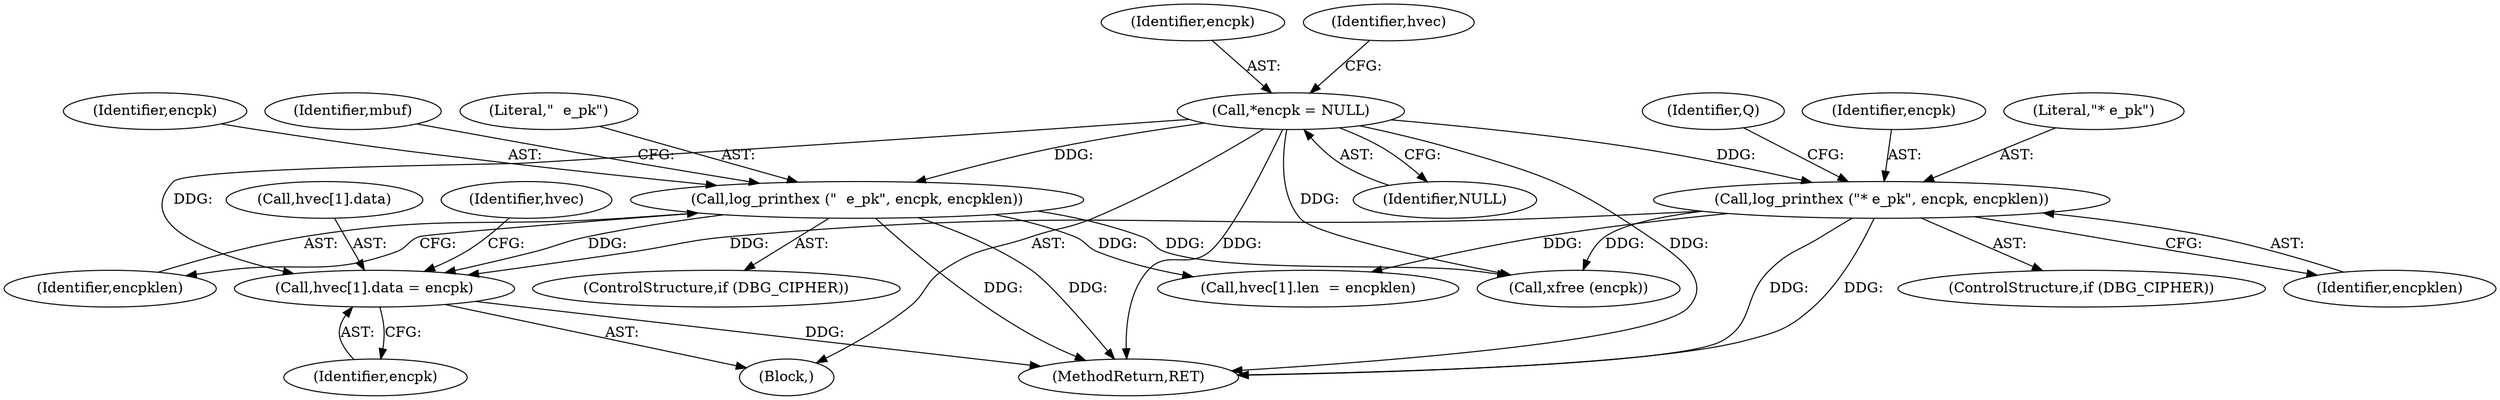 digraph "0_gnupg_5a22de904a0a366ae79f03ff1e13a1232a89e26b@array" {
"1000459" [label="(Call,hvec[1].data = encpk)"];
"1000313" [label="(Call,log_printhex (\"  e_pk\", encpk, encpklen))"];
"1000139" [label="(Call,*encpk = NULL)"];
"1000267" [label="(Call,log_printhex (\"* e_pk\", encpk, encpklen))"];
"1000140" [label="(Identifier,encpk)"];
"1000270" [label="(Identifier,encpklen)"];
"1000610" [label="(MethodReturn,RET)"];
"1000459" [label="(Call,hvec[1].data = encpk)"];
"1000267" [label="(Call,log_printhex (\"* e_pk\", encpk, encpklen))"];
"1000265" [label="(ControlStructure,if (DBG_CIPHER))"];
"1000473" [label="(Call,hvec[1].len  = encpklen)"];
"1000139" [label="(Call,*encpk = NULL)"];
"1000311" [label="(ControlStructure,if (DBG_CIPHER))"];
"1000315" [label="(Identifier,encpk)"];
"1000318" [label="(Identifier,mbuf)"];
"1000269" [label="(Identifier,encpk)"];
"1000268" [label="(Literal,\"* e_pk\")"];
"1000275" [label="(Identifier,Q)"];
"1000118" [label="(Block,)"];
"1000313" [label="(Call,log_printhex (\"  e_pk\", encpk, encpklen))"];
"1000316" [label="(Identifier,encpklen)"];
"1000460" [label="(Call,hvec[1].data)"];
"1000465" [label="(Identifier,encpk)"];
"1000150" [label="(Identifier,hvec)"];
"1000314" [label="(Literal,\"  e_pk\")"];
"1000141" [label="(Identifier,NULL)"];
"1000604" [label="(Call,xfree (encpk))"];
"1000469" [label="(Identifier,hvec)"];
"1000459" -> "1000118"  [label="AST: "];
"1000459" -> "1000465"  [label="CFG: "];
"1000460" -> "1000459"  [label="AST: "];
"1000465" -> "1000459"  [label="AST: "];
"1000469" -> "1000459"  [label="CFG: "];
"1000459" -> "1000610"  [label="DDG: "];
"1000313" -> "1000459"  [label="DDG: "];
"1000267" -> "1000459"  [label="DDG: "];
"1000139" -> "1000459"  [label="DDG: "];
"1000313" -> "1000311"  [label="AST: "];
"1000313" -> "1000316"  [label="CFG: "];
"1000314" -> "1000313"  [label="AST: "];
"1000315" -> "1000313"  [label="AST: "];
"1000316" -> "1000313"  [label="AST: "];
"1000318" -> "1000313"  [label="CFG: "];
"1000313" -> "1000610"  [label="DDG: "];
"1000313" -> "1000610"  [label="DDG: "];
"1000139" -> "1000313"  [label="DDG: "];
"1000313" -> "1000473"  [label="DDG: "];
"1000313" -> "1000604"  [label="DDG: "];
"1000139" -> "1000118"  [label="AST: "];
"1000139" -> "1000141"  [label="CFG: "];
"1000140" -> "1000139"  [label="AST: "];
"1000141" -> "1000139"  [label="AST: "];
"1000150" -> "1000139"  [label="CFG: "];
"1000139" -> "1000610"  [label="DDG: "];
"1000139" -> "1000610"  [label="DDG: "];
"1000139" -> "1000267"  [label="DDG: "];
"1000139" -> "1000604"  [label="DDG: "];
"1000267" -> "1000265"  [label="AST: "];
"1000267" -> "1000270"  [label="CFG: "];
"1000268" -> "1000267"  [label="AST: "];
"1000269" -> "1000267"  [label="AST: "];
"1000270" -> "1000267"  [label="AST: "];
"1000275" -> "1000267"  [label="CFG: "];
"1000267" -> "1000610"  [label="DDG: "];
"1000267" -> "1000610"  [label="DDG: "];
"1000267" -> "1000473"  [label="DDG: "];
"1000267" -> "1000604"  [label="DDG: "];
}
